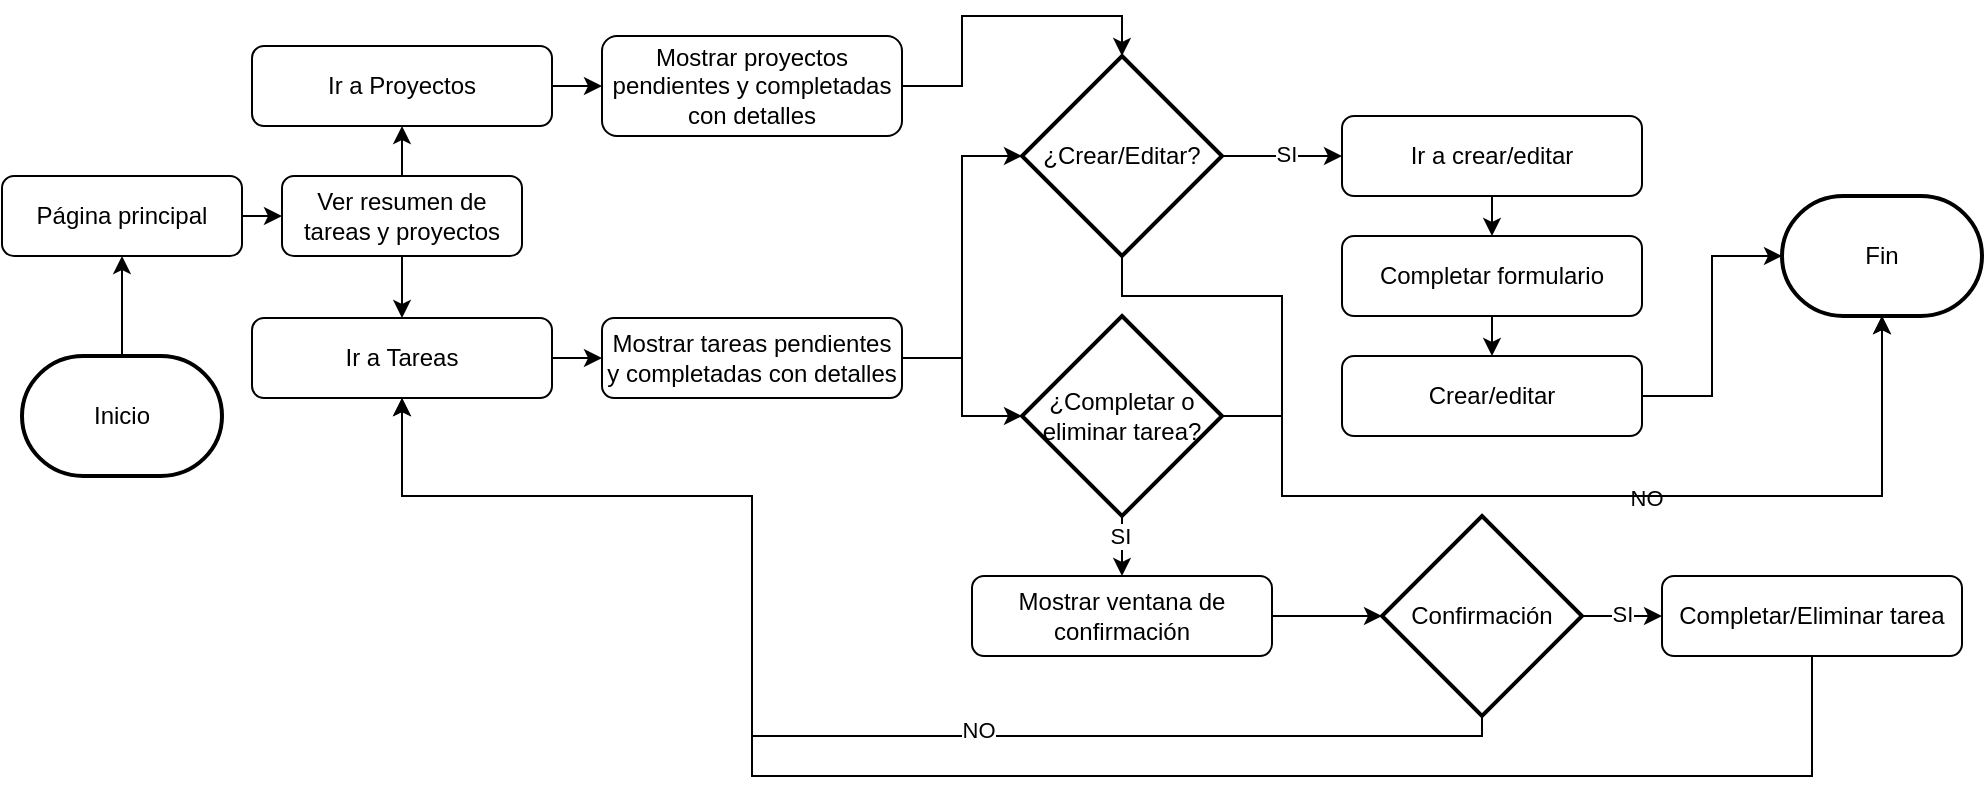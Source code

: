 <mxfile version="26.0.13">
  <diagram id="C5RBs43oDa-KdzZeNtuy" name="Page-1">
    <mxGraphModel grid="1" page="1" gridSize="10" guides="1" tooltips="1" connect="1" arrows="1" fold="1" pageScale="1" pageWidth="827" pageHeight="1169" math="0" shadow="0">
      <root>
        <mxCell id="WIyWlLk6GJQsqaUBKTNV-0" />
        <mxCell id="WIyWlLk6GJQsqaUBKTNV-1" parent="WIyWlLk6GJQsqaUBKTNV-0" />
        <mxCell id="kq-nA9VFt-uqac_BsXs--75" style="edgeStyle=orthogonalEdgeStyle;rounded=0;orthogonalLoop=1;jettySize=auto;html=1;exitX=0.5;exitY=0;exitDx=0;exitDy=0;exitPerimeter=0;entryX=0.5;entryY=1;entryDx=0;entryDy=0;" edge="1" parent="WIyWlLk6GJQsqaUBKTNV-1" source="kq-nA9VFt-uqac_BsXs--0" target="kq-nA9VFt-uqac_BsXs--1">
          <mxGeometry relative="1" as="geometry" />
        </mxCell>
        <mxCell id="kq-nA9VFt-uqac_BsXs--0" value="Inicio" style="strokeWidth=2;html=1;shape=mxgraph.flowchart.terminator;whiteSpace=wrap;" vertex="1" parent="WIyWlLk6GJQsqaUBKTNV-1">
          <mxGeometry x="240" y="250" width="100" height="60" as="geometry" />
        </mxCell>
        <mxCell id="kq-nA9VFt-uqac_BsXs--5" style="edgeStyle=orthogonalEdgeStyle;rounded=0;orthogonalLoop=1;jettySize=auto;html=1;exitX=1;exitY=0.5;exitDx=0;exitDy=0;entryX=0;entryY=0.5;entryDx=0;entryDy=0;" edge="1" parent="WIyWlLk6GJQsqaUBKTNV-1" source="kq-nA9VFt-uqac_BsXs--1" target="kq-nA9VFt-uqac_BsXs--4">
          <mxGeometry relative="1" as="geometry" />
        </mxCell>
        <mxCell id="kq-nA9VFt-uqac_BsXs--1" value="Página principal" style="rounded=1;whiteSpace=wrap;html=1;fontSize=12;glass=0;strokeWidth=1;shadow=0;" vertex="1" parent="WIyWlLk6GJQsqaUBKTNV-1">
          <mxGeometry x="230" y="160" width="120" height="40" as="geometry" />
        </mxCell>
        <mxCell id="fK7gMd7X_FuJhdZm0fJz-5" style="edgeStyle=orthogonalEdgeStyle;rounded=0;orthogonalLoop=1;jettySize=auto;html=1;exitX=0.5;exitY=0;exitDx=0;exitDy=0;entryX=0.5;entryY=1;entryDx=0;entryDy=0;" edge="1" parent="WIyWlLk6GJQsqaUBKTNV-1" source="kq-nA9VFt-uqac_BsXs--4" target="kq-nA9VFt-uqac_BsXs--21">
          <mxGeometry relative="1" as="geometry" />
        </mxCell>
        <mxCell id="fK7gMd7X_FuJhdZm0fJz-6" style="edgeStyle=orthogonalEdgeStyle;rounded=0;orthogonalLoop=1;jettySize=auto;html=1;exitX=0.5;exitY=1;exitDx=0;exitDy=0;entryX=0.5;entryY=0;entryDx=0;entryDy=0;" edge="1" parent="WIyWlLk6GJQsqaUBKTNV-1" source="kq-nA9VFt-uqac_BsXs--4" target="kq-nA9VFt-uqac_BsXs--10">
          <mxGeometry relative="1" as="geometry" />
        </mxCell>
        <mxCell id="kq-nA9VFt-uqac_BsXs--4" value="Ver resumen de tareas y proyectos" style="rounded=1;whiteSpace=wrap;html=1;fontSize=12;glass=0;strokeWidth=1;shadow=0;" vertex="1" parent="WIyWlLk6GJQsqaUBKTNV-1">
          <mxGeometry x="370" y="160" width="120" height="40" as="geometry" />
        </mxCell>
        <mxCell id="fK7gMd7X_FuJhdZm0fJz-4" style="edgeStyle=orthogonalEdgeStyle;rounded=0;orthogonalLoop=1;jettySize=auto;html=1;exitX=1;exitY=0.5;exitDx=0;exitDy=0;entryX=0;entryY=0.5;entryDx=0;entryDy=0;" edge="1" parent="WIyWlLk6GJQsqaUBKTNV-1" source="kq-nA9VFt-uqac_BsXs--10" target="kq-nA9VFt-uqac_BsXs--16">
          <mxGeometry relative="1" as="geometry" />
        </mxCell>
        <mxCell id="kq-nA9VFt-uqac_BsXs--10" value="Ir a Tareas" style="rounded=1;whiteSpace=wrap;html=1;fontSize=12;glass=0;strokeWidth=1;shadow=0;" vertex="1" parent="WIyWlLk6GJQsqaUBKTNV-1">
          <mxGeometry x="355" y="231" width="150" height="40" as="geometry" />
        </mxCell>
        <mxCell id="kq-nA9VFt-uqac_BsXs--13" value="Mostrar proyectos pendientes y completadas con detalles" style="rounded=1;whiteSpace=wrap;html=1;fontSize=12;glass=0;strokeWidth=1;shadow=0;" vertex="1" parent="WIyWlLk6GJQsqaUBKTNV-1">
          <mxGeometry x="530" y="90" width="150" height="50" as="geometry" />
        </mxCell>
        <mxCell id="kq-nA9VFt-uqac_BsXs--16" value="Mostrar tareas pendientes y completadas con detalles" style="rounded=1;whiteSpace=wrap;html=1;fontSize=12;glass=0;strokeWidth=1;shadow=0;" vertex="1" parent="WIyWlLk6GJQsqaUBKTNV-1">
          <mxGeometry x="530" y="231" width="150" height="40" as="geometry" />
        </mxCell>
        <mxCell id="fK7gMd7X_FuJhdZm0fJz-3" style="edgeStyle=orthogonalEdgeStyle;rounded=0;orthogonalLoop=1;jettySize=auto;html=1;exitX=1;exitY=0.5;exitDx=0;exitDy=0;entryX=0;entryY=0.5;entryDx=0;entryDy=0;" edge="1" parent="WIyWlLk6GJQsqaUBKTNV-1" source="kq-nA9VFt-uqac_BsXs--21" target="kq-nA9VFt-uqac_BsXs--13">
          <mxGeometry relative="1" as="geometry" />
        </mxCell>
        <mxCell id="kq-nA9VFt-uqac_BsXs--21" value="Ir a Proyectos" style="rounded=1;whiteSpace=wrap;html=1;fontSize=12;glass=0;strokeWidth=1;shadow=0;" vertex="1" parent="WIyWlLk6GJQsqaUBKTNV-1">
          <mxGeometry x="355" y="95" width="150" height="40" as="geometry" />
        </mxCell>
        <mxCell id="kq-nA9VFt-uqac_BsXs--45" style="edgeStyle=orthogonalEdgeStyle;rounded=0;orthogonalLoop=1;jettySize=auto;html=1;exitX=1;exitY=0.5;exitDx=0;exitDy=0;exitPerimeter=0;entryX=0;entryY=0.5;entryDx=0;entryDy=0;" edge="1" parent="WIyWlLk6GJQsqaUBKTNV-1" source="kq-nA9VFt-uqac_BsXs--29" target="kq-nA9VFt-uqac_BsXs--38">
          <mxGeometry relative="1" as="geometry" />
        </mxCell>
        <mxCell id="kq-nA9VFt-uqac_BsXs--46" value="SI" style="edgeLabel;html=1;align=center;verticalAlign=middle;resizable=0;points=[];" connectable="0" vertex="1" parent="kq-nA9VFt-uqac_BsXs--45">
          <mxGeometry x="0.065" y="1" relative="1" as="geometry">
            <mxPoint as="offset" />
          </mxGeometry>
        </mxCell>
        <mxCell id="kq-nA9VFt-uqac_BsXs--29" value="¿Crear/Editar?" style="strokeWidth=2;html=1;shape=mxgraph.flowchart.decision;whiteSpace=wrap;" vertex="1" parent="WIyWlLk6GJQsqaUBKTNV-1">
          <mxGeometry x="740" y="100" width="100" height="100" as="geometry" />
        </mxCell>
        <mxCell id="kq-nA9VFt-uqac_BsXs--30" style="edgeStyle=orthogonalEdgeStyle;rounded=0;orthogonalLoop=1;jettySize=auto;html=1;exitX=1;exitY=0.5;exitDx=0;exitDy=0;entryX=0.5;entryY=0;entryDx=0;entryDy=0;entryPerimeter=0;" edge="1" parent="WIyWlLk6GJQsqaUBKTNV-1" source="kq-nA9VFt-uqac_BsXs--13" target="kq-nA9VFt-uqac_BsXs--29">
          <mxGeometry relative="1" as="geometry" />
        </mxCell>
        <mxCell id="kq-nA9VFt-uqac_BsXs--31" style="edgeStyle=orthogonalEdgeStyle;rounded=0;orthogonalLoop=1;jettySize=auto;html=1;exitX=1;exitY=0.5;exitDx=0;exitDy=0;entryX=0;entryY=0.5;entryDx=0;entryDy=0;entryPerimeter=0;" edge="1" parent="WIyWlLk6GJQsqaUBKTNV-1" source="kq-nA9VFt-uqac_BsXs--16" target="kq-nA9VFt-uqac_BsXs--29">
          <mxGeometry relative="1" as="geometry" />
        </mxCell>
        <mxCell id="kq-nA9VFt-uqac_BsXs--43" style="edgeStyle=orthogonalEdgeStyle;rounded=0;orthogonalLoop=1;jettySize=auto;html=1;exitX=0.5;exitY=1;exitDx=0;exitDy=0;entryX=0.5;entryY=0;entryDx=0;entryDy=0;" edge="1" parent="WIyWlLk6GJQsqaUBKTNV-1" source="kq-nA9VFt-uqac_BsXs--38" target="kq-nA9VFt-uqac_BsXs--41">
          <mxGeometry relative="1" as="geometry" />
        </mxCell>
        <mxCell id="kq-nA9VFt-uqac_BsXs--38" value="Ir a crear/editar" style="rounded=1;whiteSpace=wrap;html=1;fontSize=12;glass=0;strokeWidth=1;shadow=0;" vertex="1" parent="WIyWlLk6GJQsqaUBKTNV-1">
          <mxGeometry x="900" y="130" width="150" height="40" as="geometry" />
        </mxCell>
        <mxCell id="kq-nA9VFt-uqac_BsXs--44" style="edgeStyle=orthogonalEdgeStyle;rounded=0;orthogonalLoop=1;jettySize=auto;html=1;exitX=0.5;exitY=1;exitDx=0;exitDy=0;entryX=0.5;entryY=0;entryDx=0;entryDy=0;" edge="1" parent="WIyWlLk6GJQsqaUBKTNV-1" source="kq-nA9VFt-uqac_BsXs--41" target="kq-nA9VFt-uqac_BsXs--42">
          <mxGeometry relative="1" as="geometry" />
        </mxCell>
        <mxCell id="kq-nA9VFt-uqac_BsXs--41" value="Completar formulario" style="rounded=1;whiteSpace=wrap;html=1;fontSize=12;glass=0;strokeWidth=1;shadow=0;" vertex="1" parent="WIyWlLk6GJQsqaUBKTNV-1">
          <mxGeometry x="900" y="190" width="150" height="40" as="geometry" />
        </mxCell>
        <mxCell id="kq-nA9VFt-uqac_BsXs--42" value="Crear/editar" style="rounded=1;whiteSpace=wrap;html=1;fontSize=12;glass=0;strokeWidth=1;shadow=0;" vertex="1" parent="WIyWlLk6GJQsqaUBKTNV-1">
          <mxGeometry x="900" y="250" width="150" height="40" as="geometry" />
        </mxCell>
        <mxCell id="kq-nA9VFt-uqac_BsXs--55" style="edgeStyle=orthogonalEdgeStyle;rounded=0;orthogonalLoop=1;jettySize=auto;html=1;exitX=0.5;exitY=1;exitDx=0;exitDy=0;exitPerimeter=0;entryX=0.5;entryY=0;entryDx=0;entryDy=0;" edge="1" parent="WIyWlLk6GJQsqaUBKTNV-1" source="kq-nA9VFt-uqac_BsXs--49" target="kq-nA9VFt-uqac_BsXs--52">
          <mxGeometry relative="1" as="geometry" />
        </mxCell>
        <mxCell id="kq-nA9VFt-uqac_BsXs--68" value="SI" style="edgeLabel;html=1;align=center;verticalAlign=middle;resizable=0;points=[];" connectable="0" vertex="1" parent="kq-nA9VFt-uqac_BsXs--55">
          <mxGeometry x="-0.333" y="-1" relative="1" as="geometry">
            <mxPoint as="offset" />
          </mxGeometry>
        </mxCell>
        <mxCell id="kq-nA9VFt-uqac_BsXs--49" value="¿Completar o eliminar tarea?" style="strokeWidth=2;html=1;shape=mxgraph.flowchart.decision;whiteSpace=wrap;" vertex="1" parent="WIyWlLk6GJQsqaUBKTNV-1">
          <mxGeometry x="740" y="230" width="100" height="100" as="geometry" />
        </mxCell>
        <mxCell id="kq-nA9VFt-uqac_BsXs--50" style="edgeStyle=orthogonalEdgeStyle;rounded=0;orthogonalLoop=1;jettySize=auto;html=1;exitX=1;exitY=0.5;exitDx=0;exitDy=0;entryX=0;entryY=0.5;entryDx=0;entryDy=0;entryPerimeter=0;" edge="1" parent="WIyWlLk6GJQsqaUBKTNV-1" source="kq-nA9VFt-uqac_BsXs--16" target="kq-nA9VFt-uqac_BsXs--49">
          <mxGeometry relative="1" as="geometry" />
        </mxCell>
        <mxCell id="kq-nA9VFt-uqac_BsXs--51" value="Fin" style="strokeWidth=2;html=1;shape=mxgraph.flowchart.terminator;whiteSpace=wrap;" vertex="1" parent="WIyWlLk6GJQsqaUBKTNV-1">
          <mxGeometry x="1120" y="170" width="100" height="60" as="geometry" />
        </mxCell>
        <mxCell id="kq-nA9VFt-uqac_BsXs--52" value="Mostrar ventana de confirmación" style="rounded=1;whiteSpace=wrap;html=1;fontSize=12;glass=0;strokeWidth=1;shadow=0;" vertex="1" parent="WIyWlLk6GJQsqaUBKTNV-1">
          <mxGeometry x="715" y="360" width="150" height="40" as="geometry" />
        </mxCell>
        <mxCell id="kq-nA9VFt-uqac_BsXs--57" style="edgeStyle=orthogonalEdgeStyle;rounded=0;orthogonalLoop=1;jettySize=auto;html=1;exitX=0.5;exitY=1;exitDx=0;exitDy=0;exitPerimeter=0;entryX=0.5;entryY=1;entryDx=0;entryDy=0;" edge="1" parent="WIyWlLk6GJQsqaUBKTNV-1" source="kq-nA9VFt-uqac_BsXs--54" target="kq-nA9VFt-uqac_BsXs--10">
          <mxGeometry relative="1" as="geometry">
            <Array as="points">
              <mxPoint x="970" y="440" />
              <mxPoint x="605" y="440" />
              <mxPoint x="605" y="320" />
              <mxPoint x="430" y="320" />
            </Array>
          </mxGeometry>
        </mxCell>
        <mxCell id="kq-nA9VFt-uqac_BsXs--58" value="NO" style="edgeLabel;html=1;align=center;verticalAlign=middle;resizable=0;points=[];" connectable="0" vertex="1" parent="kq-nA9VFt-uqac_BsXs--57">
          <mxGeometry x="-0.27" y="-3" relative="1" as="geometry">
            <mxPoint as="offset" />
          </mxGeometry>
        </mxCell>
        <mxCell id="kq-nA9VFt-uqac_BsXs--61" style="edgeStyle=orthogonalEdgeStyle;rounded=0;orthogonalLoop=1;jettySize=auto;html=1;exitX=1;exitY=0.5;exitDx=0;exitDy=0;exitPerimeter=0;entryX=0;entryY=0.5;entryDx=0;entryDy=0;" edge="1" parent="WIyWlLk6GJQsqaUBKTNV-1" source="kq-nA9VFt-uqac_BsXs--54" target="kq-nA9VFt-uqac_BsXs--60">
          <mxGeometry relative="1" as="geometry" />
        </mxCell>
        <mxCell id="kq-nA9VFt-uqac_BsXs--62" value="SI" style="edgeLabel;html=1;align=center;verticalAlign=middle;resizable=0;points=[];" connectable="0" vertex="1" parent="kq-nA9VFt-uqac_BsXs--61">
          <mxGeometry y="1" relative="1" as="geometry">
            <mxPoint as="offset" />
          </mxGeometry>
        </mxCell>
        <mxCell id="kq-nA9VFt-uqac_BsXs--54" value="Confirmación" style="strokeWidth=2;html=1;shape=mxgraph.flowchart.decision;whiteSpace=wrap;" vertex="1" parent="WIyWlLk6GJQsqaUBKTNV-1">
          <mxGeometry x="920" y="330" width="100" height="100" as="geometry" />
        </mxCell>
        <mxCell id="kq-nA9VFt-uqac_BsXs--56" style="edgeStyle=orthogonalEdgeStyle;rounded=0;orthogonalLoop=1;jettySize=auto;html=1;exitX=1;exitY=0.5;exitDx=0;exitDy=0;entryX=0;entryY=0.5;entryDx=0;entryDy=0;entryPerimeter=0;" edge="1" parent="WIyWlLk6GJQsqaUBKTNV-1" source="kq-nA9VFt-uqac_BsXs--52" target="kq-nA9VFt-uqac_BsXs--54">
          <mxGeometry relative="1" as="geometry" />
        </mxCell>
        <mxCell id="kq-nA9VFt-uqac_BsXs--63" style="edgeStyle=orthogonalEdgeStyle;rounded=0;orthogonalLoop=1;jettySize=auto;html=1;exitX=0.5;exitY=1;exitDx=0;exitDy=0;entryX=0.5;entryY=1;entryDx=0;entryDy=0;" edge="1" parent="WIyWlLk6GJQsqaUBKTNV-1" source="kq-nA9VFt-uqac_BsXs--60" target="kq-nA9VFt-uqac_BsXs--10">
          <mxGeometry relative="1" as="geometry">
            <Array as="points">
              <mxPoint x="1135" y="460" />
              <mxPoint x="605" y="460" />
              <mxPoint x="605" y="320" />
              <mxPoint x="430" y="320" />
            </Array>
          </mxGeometry>
        </mxCell>
        <mxCell id="kq-nA9VFt-uqac_BsXs--60" value="Completar/Eliminar tarea" style="rounded=1;whiteSpace=wrap;html=1;fontSize=12;glass=0;strokeWidth=1;shadow=0;" vertex="1" parent="WIyWlLk6GJQsqaUBKTNV-1">
          <mxGeometry x="1060" y="360" width="150" height="40" as="geometry" />
        </mxCell>
        <mxCell id="kq-nA9VFt-uqac_BsXs--69" style="edgeStyle=orthogonalEdgeStyle;rounded=0;orthogonalLoop=1;jettySize=auto;html=1;exitX=1;exitY=0.5;exitDx=0;exitDy=0;exitPerimeter=0;entryX=0.5;entryY=1;entryDx=0;entryDy=0;entryPerimeter=0;" edge="1" parent="WIyWlLk6GJQsqaUBKTNV-1" source="kq-nA9VFt-uqac_BsXs--49" target="kq-nA9VFt-uqac_BsXs--51">
          <mxGeometry relative="1" as="geometry">
            <mxPoint x="1178" y="300" as="targetPoint" />
            <Array as="points">
              <mxPoint x="870" y="280" />
              <mxPoint x="870" y="320" />
              <mxPoint x="1170" y="320" />
            </Array>
          </mxGeometry>
        </mxCell>
        <mxCell id="kq-nA9VFt-uqac_BsXs--70" value="NO" style="edgeLabel;html=1;align=center;verticalAlign=middle;resizable=0;points=[];" connectable="0" vertex="1" parent="kq-nA9VFt-uqac_BsXs--69">
          <mxGeometry x="0.094" y="-1" relative="1" as="geometry">
            <mxPoint as="offset" />
          </mxGeometry>
        </mxCell>
        <mxCell id="kq-nA9VFt-uqac_BsXs--73" style="edgeStyle=orthogonalEdgeStyle;rounded=0;orthogonalLoop=1;jettySize=auto;html=1;exitX=0.5;exitY=1;exitDx=0;exitDy=0;exitPerimeter=0;entryX=0.5;entryY=1;entryDx=0;entryDy=0;entryPerimeter=0;" edge="1" parent="WIyWlLk6GJQsqaUBKTNV-1" source="kq-nA9VFt-uqac_BsXs--29" target="kq-nA9VFt-uqac_BsXs--51">
          <mxGeometry relative="1" as="geometry">
            <Array as="points">
              <mxPoint x="790" y="220" />
              <mxPoint x="870" y="220" />
              <mxPoint x="870" y="320" />
              <mxPoint x="1170" y="320" />
            </Array>
          </mxGeometry>
        </mxCell>
        <mxCell id="fK7gMd7X_FuJhdZm0fJz-7" style="edgeStyle=orthogonalEdgeStyle;rounded=0;orthogonalLoop=1;jettySize=auto;html=1;exitX=1;exitY=0.5;exitDx=0;exitDy=0;entryX=0;entryY=0.5;entryDx=0;entryDy=0;entryPerimeter=0;" edge="1" parent="WIyWlLk6GJQsqaUBKTNV-1" source="kq-nA9VFt-uqac_BsXs--42" target="kq-nA9VFt-uqac_BsXs--51">
          <mxGeometry relative="1" as="geometry" />
        </mxCell>
      </root>
    </mxGraphModel>
  </diagram>
</mxfile>
